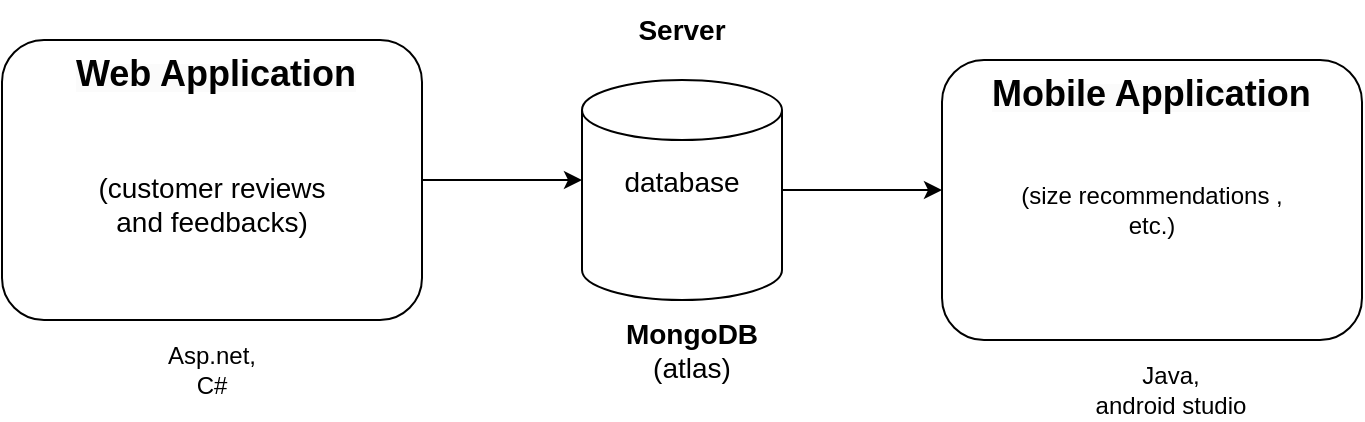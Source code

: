 <mxfile version="20.8.16" type="device"><diagram name="Page-1" id="BZRV-TY9ibKb0vm54jg0"><mxGraphModel dx="1354" dy="674" grid="1" gridSize="10" guides="1" tooltips="1" connect="1" arrows="1" fold="1" page="1" pageScale="1" pageWidth="850" pageHeight="1100" math="0" shadow="0"><root><mxCell id="0"/><mxCell id="1" parent="0"/><mxCell id="CbZB21mDeEipqiawHcd9-1" value="" style="rounded=1;whiteSpace=wrap;html=1;" vertex="1" parent="1"><mxGeometry x="150" y="190" width="210" height="140" as="geometry"/></mxCell><mxCell id="CbZB21mDeEipqiawHcd9-3" value="Asp.net, C#" style="text;html=1;strokeColor=none;fillColor=none;align=center;verticalAlign=middle;whiteSpace=wrap;rounded=0;" vertex="1" parent="1"><mxGeometry x="225" y="340" width="60" height="30" as="geometry"/></mxCell><mxCell id="CbZB21mDeEipqiawHcd9-4" value="&lt;br&gt;&lt;font style=&quot;font-size: 14px;&quot;&gt;(customer reviews and feedbacks)&lt;/font&gt;" style="text;html=1;strokeColor=none;fillColor=none;align=center;verticalAlign=middle;whiteSpace=wrap;rounded=0;" vertex="1" parent="1"><mxGeometry x="185" y="250" width="140" height="30" as="geometry"/></mxCell><mxCell id="CbZB21mDeEipqiawHcd9-5" value="&lt;b style=&quot;border-color: var(--border-color); color: rgb(0, 0, 0); font-family: Helvetica; font-size: 12px; font-style: normal; font-variant-ligatures: normal; font-variant-caps: normal; letter-spacing: normal; orphans: 2; text-align: center; text-indent: 0px; text-transform: none; widows: 2; word-spacing: 0px; -webkit-text-stroke-width: 0px; background-color: rgb(251, 251, 251); text-decoration-thickness: initial; text-decoration-style: initial; text-decoration-color: initial;&quot;&gt;&lt;font style=&quot;border-color: var(--border-color); font-size: 18px;&quot;&gt;Web Application&lt;br style=&quot;border-color: var(--border-color);&quot;&gt;&lt;/font&gt;&lt;/b&gt;" style="text;whiteSpace=wrap;html=1;fontSize=18;" vertex="1" parent="1"><mxGeometry x="185" y="190" width="145" height="50" as="geometry"/></mxCell><mxCell id="CbZB21mDeEipqiawHcd9-6" value="" style="endArrow=classic;html=1;rounded=0;fontSize=18;exitX=1;exitY=0.5;exitDx=0;exitDy=0;" edge="1" parent="1" source="CbZB21mDeEipqiawHcd9-1"><mxGeometry width="50" height="50" relative="1" as="geometry"><mxPoint x="400" y="320" as="sourcePoint"/><mxPoint x="440" y="260" as="targetPoint"/></mxGeometry></mxCell><mxCell id="CbZB21mDeEipqiawHcd9-7" value="" style="shape=cylinder3;whiteSpace=wrap;html=1;boundedLbl=1;backgroundOutline=1;size=15;fontSize=18;" vertex="1" parent="1"><mxGeometry x="440" y="210" width="100" height="110" as="geometry"/></mxCell><mxCell id="CbZB21mDeEipqiawHcd9-8" value="&lt;font style=&quot;font-size: 14px;&quot;&gt;database&lt;/font&gt;" style="text;html=1;strokeColor=none;fillColor=none;align=center;verticalAlign=middle;whiteSpace=wrap;rounded=0;fontSize=18;" vertex="1" parent="1"><mxGeometry x="460" y="245" width="60" height="30" as="geometry"/></mxCell><mxCell id="CbZB21mDeEipqiawHcd9-9" value="&lt;b&gt;MongoDB&lt;br&gt;&lt;/b&gt;(atlas)" style="text;html=1;strokeColor=none;fillColor=none;align=center;verticalAlign=middle;whiteSpace=wrap;rounded=0;fontSize=14;" vertex="1" parent="1"><mxGeometry x="460" y="330" width="70" height="30" as="geometry"/></mxCell><mxCell id="CbZB21mDeEipqiawHcd9-10" value="" style="endArrow=classic;html=1;rounded=0;fontSize=14;exitX=1;exitY=0.5;exitDx=0;exitDy=0;exitPerimeter=0;" edge="1" parent="1" source="CbZB21mDeEipqiawHcd9-7"><mxGeometry width="50" height="50" relative="1" as="geometry"><mxPoint x="610" y="320" as="sourcePoint"/><mxPoint x="620" y="265" as="targetPoint"/></mxGeometry></mxCell><mxCell id="CbZB21mDeEipqiawHcd9-11" value="" style="rounded=1;whiteSpace=wrap;html=1;" vertex="1" parent="1"><mxGeometry x="620" y="200" width="210" height="140" as="geometry"/></mxCell><mxCell id="CbZB21mDeEipqiawHcd9-12" value="Java, &lt;br&gt;android studio" style="text;html=1;strokeColor=none;fillColor=none;align=center;verticalAlign=middle;whiteSpace=wrap;rounded=0;" vertex="1" parent="1"><mxGeometry x="687.5" y="350" width="92.5" height="30" as="geometry"/></mxCell><mxCell id="CbZB21mDeEipqiawHcd9-13" value="(size recommendations , etc.)" style="text;html=1;strokeColor=none;fillColor=none;align=center;verticalAlign=middle;whiteSpace=wrap;rounded=0;" vertex="1" parent="1"><mxGeometry x="655" y="260" width="140" height="30" as="geometry"/></mxCell><mxCell id="CbZB21mDeEipqiawHcd9-14" value="&lt;b style=&quot;border-color: var(--border-color); color: rgb(0, 0, 0); font-family: Helvetica; font-size: 12px; font-style: normal; font-variant-ligatures: normal; font-variant-caps: normal; letter-spacing: normal; orphans: 2; text-align: center; text-indent: 0px; text-transform: none; widows: 2; word-spacing: 0px; -webkit-text-stroke-width: 0px; background-color: rgb(251, 251, 251); text-decoration-thickness: initial; text-decoration-style: initial; text-decoration-color: initial;&quot;&gt;&lt;font style=&quot;border-color: var(--border-color); font-size: 18px;&quot;&gt;Mobile Application&lt;br style=&quot;border-color: var(--border-color);&quot;&gt;&lt;/font&gt;&lt;/b&gt;" style="text;whiteSpace=wrap;html=1;fontSize=18;" vertex="1" parent="1"><mxGeometry x="642.5" y="200" width="165" height="50" as="geometry"/></mxCell><mxCell id="CbZB21mDeEipqiawHcd9-16" value="&lt;b&gt;Server&lt;/b&gt;" style="text;html=1;strokeColor=none;fillColor=none;align=center;verticalAlign=middle;whiteSpace=wrap;rounded=0;fontSize=14;" vertex="1" parent="1"><mxGeometry x="460" y="170" width="60" height="30" as="geometry"/></mxCell></root></mxGraphModel></diagram></mxfile>